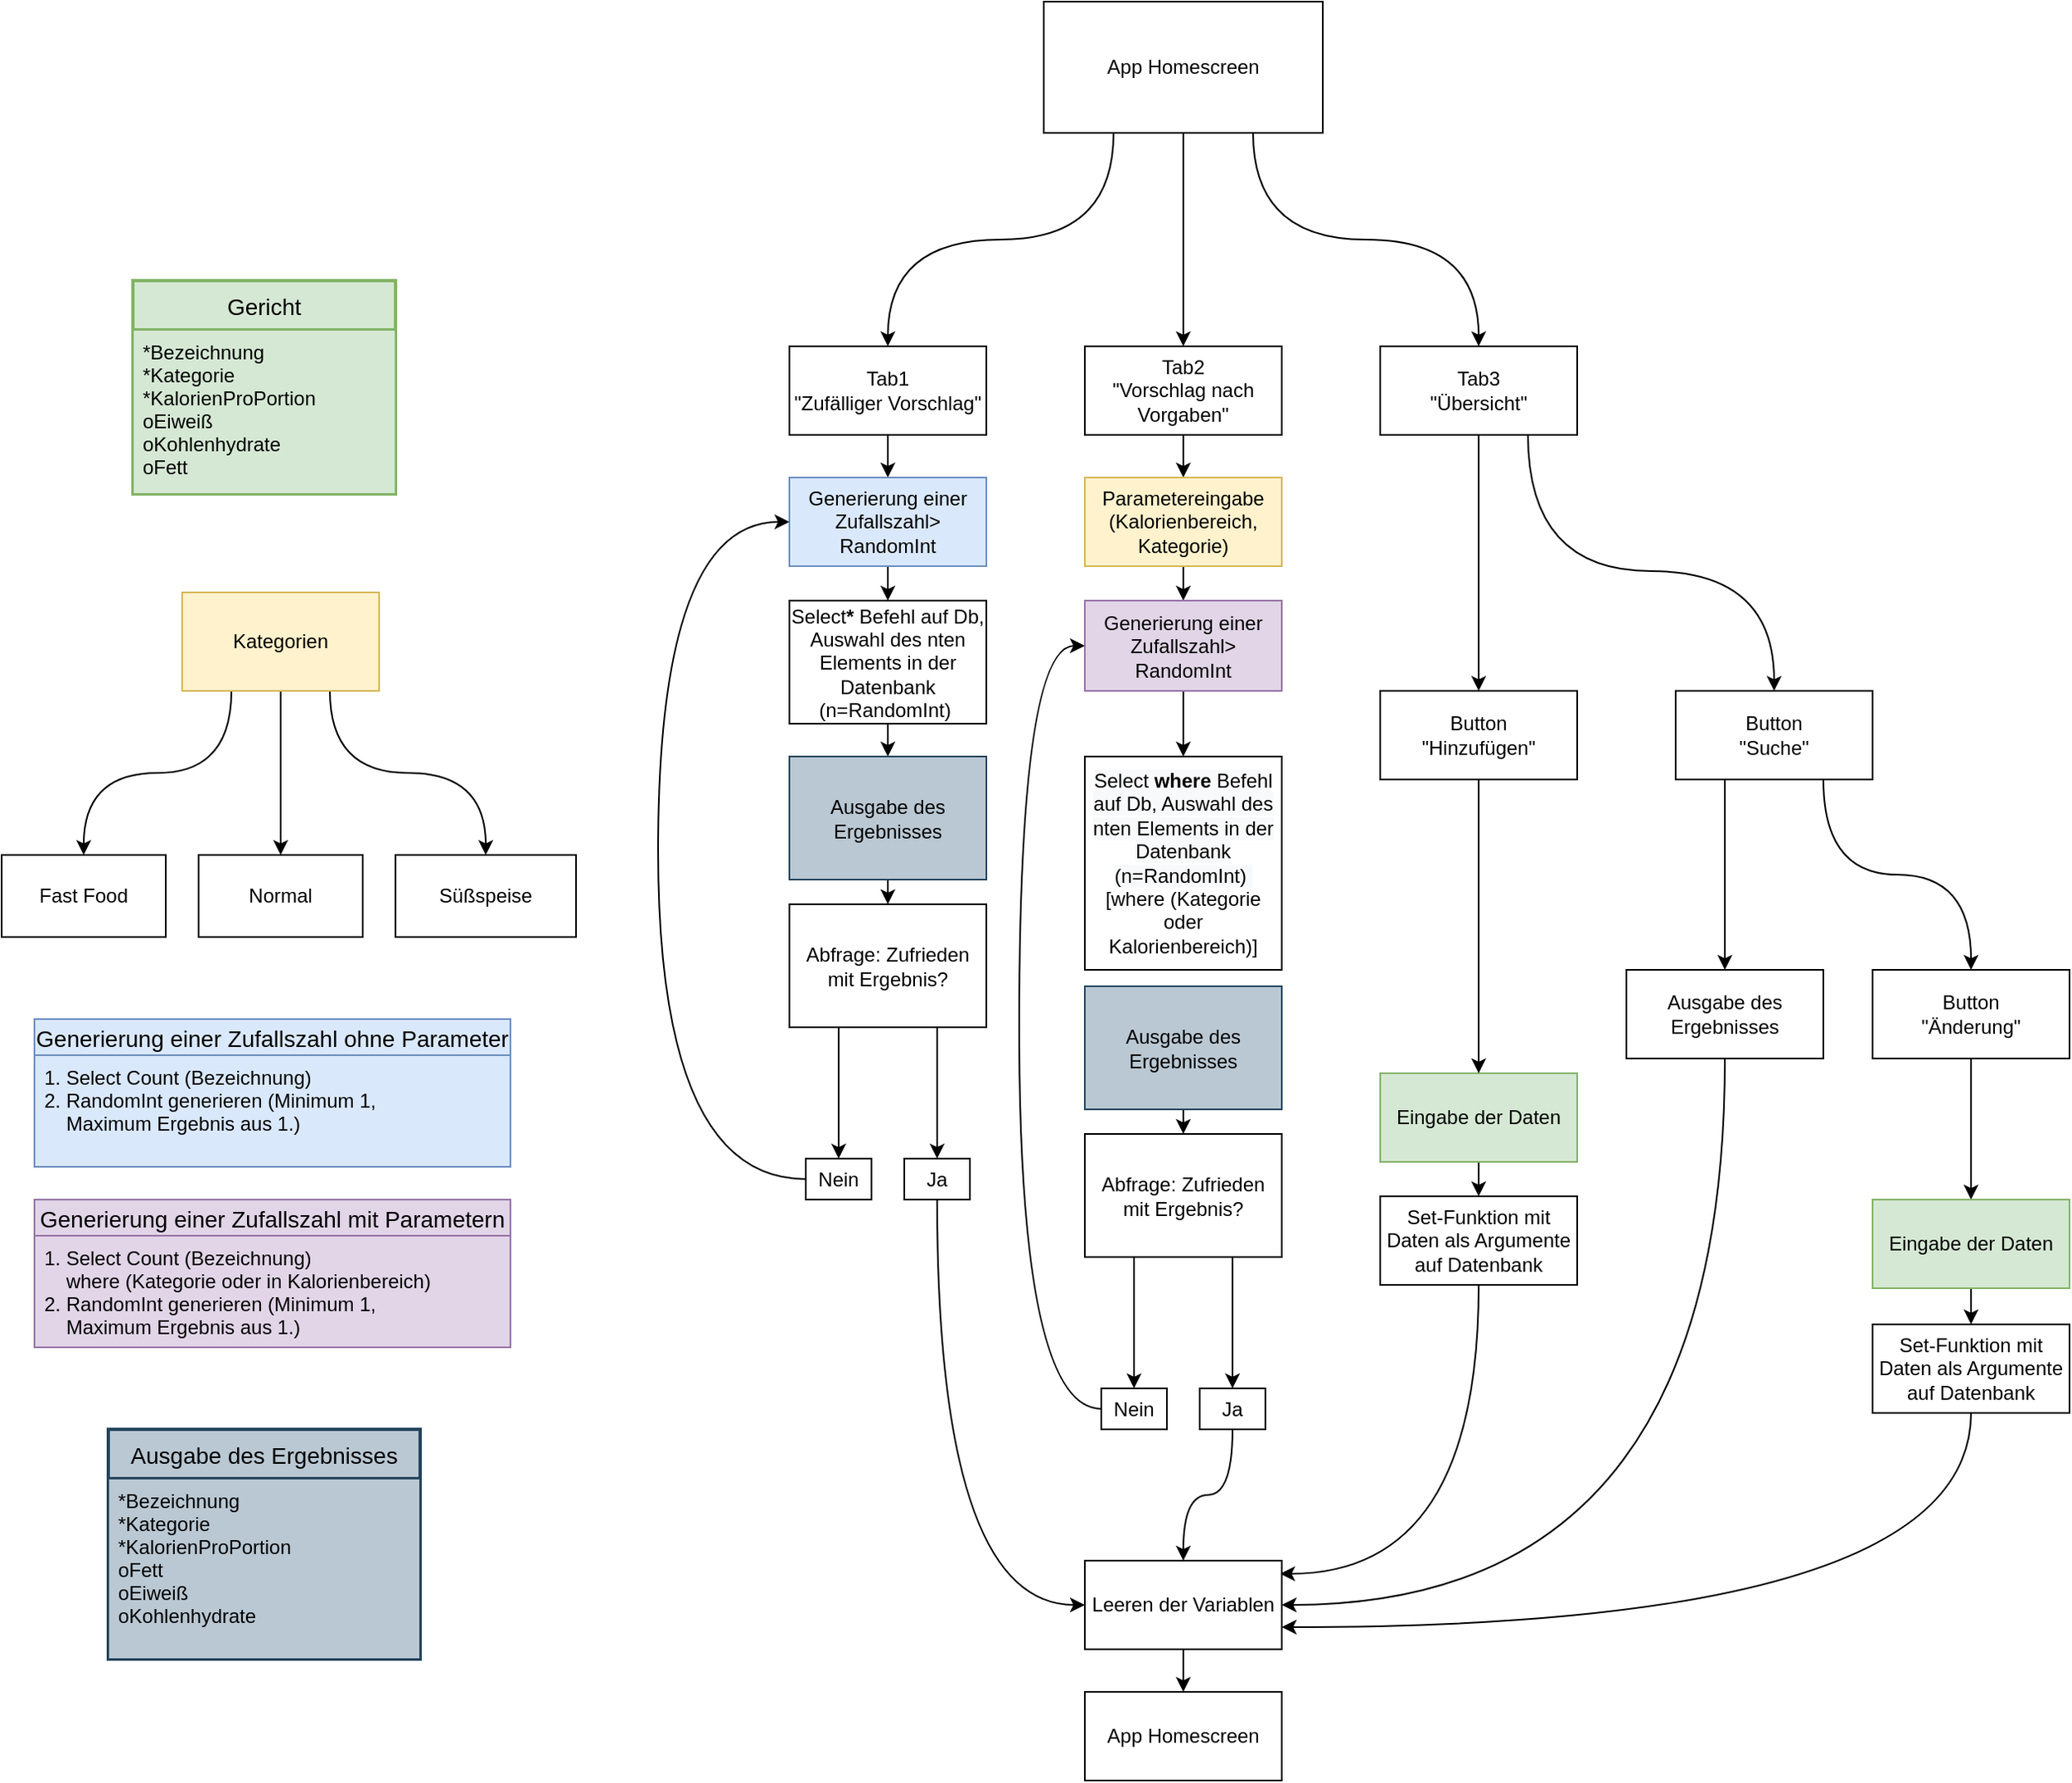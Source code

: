 <mxfile version="13.9.9" type="device"><diagram name="Page-1" id="52a04d89-c75d-2922-d76d-85b35f80e030"><mxGraphModel dx="1422" dy="862" grid="1" gridSize="10" guides="1" tooltips="1" connect="1" arrows="1" fold="1" page="1" pageScale="1" pageWidth="1100" pageHeight="850" background="#ffffff" math="0" shadow="0"><root><mxCell id="0"/><mxCell id="1" parent="0"/><mxCell id="-VUUa_mlKOh9kzN3Apbc-23" value="" style="edgeStyle=orthogonalEdgeStyle;rounded=0;orthogonalLoop=1;jettySize=auto;html=1;" parent="1" source="-VUUa_mlKOh9kzN3Apbc-12" edge="1"><mxGeometry relative="1" as="geometry"><mxPoint x="840" y="270" as="targetPoint"/></mxGeometry></mxCell><mxCell id="-VUUa_mlKOh9kzN3Apbc-12" value="App Homescreen" style="whiteSpace=wrap;html=1;" parent="1" vertex="1"><mxGeometry x="755" y="60" width="170" height="80" as="geometry"/></mxCell><mxCell id="-VUUa_mlKOh9kzN3Apbc-29" value="" style="edgeStyle=orthogonalEdgeStyle;orthogonalLoop=1;jettySize=auto;html=1;curved=1;" parent="1" source="-VUUa_mlKOh9kzN3Apbc-13" target="-VUUa_mlKOh9kzN3Apbc-28" edge="1"><mxGeometry relative="1" as="geometry"/></mxCell><mxCell id="-VUUa_mlKOh9kzN3Apbc-13" value="Tab1&lt;br&gt;&quot;Zufälliger Vorschlag&quot;" style="whiteSpace=wrap;html=1;" parent="1" vertex="1"><mxGeometry x="600" y="270" width="120" height="54" as="geometry"/></mxCell><mxCell id="-VUUa_mlKOh9kzN3Apbc-32" value="" style="edgeStyle=orthogonalEdgeStyle;curved=1;orthogonalLoop=1;jettySize=auto;html=1;" parent="1" source="-VUUa_mlKOh9kzN3Apbc-28" target="-VUUa_mlKOh9kzN3Apbc-31" edge="1"><mxGeometry relative="1" as="geometry"/></mxCell><mxCell id="-VUUa_mlKOh9kzN3Apbc-28" value="Generierung einer Zufallszahl&amp;gt; RandomInt" style="whiteSpace=wrap;html=1;fillColor=#dae8fc;strokeColor=#6c8ebf;" parent="1" vertex="1"><mxGeometry x="600" y="350" width="120" height="54" as="geometry"/></mxCell><mxCell id="-VUUa_mlKOh9kzN3Apbc-46" value="" style="edgeStyle=orthogonalEdgeStyle;curved=1;orthogonalLoop=1;jettySize=auto;html=1;" parent="1" source="-VUUa_mlKOh9kzN3Apbc-31" target="-VUUa_mlKOh9kzN3Apbc-45" edge="1"><mxGeometry relative="1" as="geometry"/></mxCell><mxCell id="-VUUa_mlKOh9kzN3Apbc-31" value="Select&lt;b&gt;*&lt;/b&gt; Befehl auf Db, Auswahl des nten Elements in der Datenbank (n=RandomInt)&amp;nbsp;" style="whiteSpace=wrap;html=1;" parent="1" vertex="1"><mxGeometry x="600" y="425" width="120" height="75" as="geometry"/></mxCell><mxCell id="-VUUa_mlKOh9kzN3Apbc-48" value="" style="edgeStyle=orthogonalEdgeStyle;curved=1;orthogonalLoop=1;jettySize=auto;html=1;" parent="1" source="-VUUa_mlKOh9kzN3Apbc-45" target="-VUUa_mlKOh9kzN3Apbc-47" edge="1"><mxGeometry relative="1" as="geometry"/></mxCell><mxCell id="-VUUa_mlKOh9kzN3Apbc-45" value="Ausgabe des Ergebnisses" style="whiteSpace=wrap;html=1;fillColor=#bac8d3;strokeColor=#23445d;" parent="1" vertex="1"><mxGeometry x="600" y="520" width="120" height="75" as="geometry"/></mxCell><mxCell id="-VUUa_mlKOh9kzN3Apbc-50" value="" style="edgeStyle=orthogonalEdgeStyle;curved=1;orthogonalLoop=1;jettySize=auto;html=1;exitX=0.25;exitY=1;exitDx=0;exitDy=0;" parent="1" source="-VUUa_mlKOh9kzN3Apbc-47" target="-VUUa_mlKOh9kzN3Apbc-49" edge="1"><mxGeometry relative="1" as="geometry"/></mxCell><mxCell id="-VUUa_mlKOh9kzN3Apbc-53" value="" style="edgeStyle=orthogonalEdgeStyle;curved=1;orthogonalLoop=1;jettySize=auto;html=1;exitX=0.75;exitY=1;exitDx=0;exitDy=0;" parent="1" source="-VUUa_mlKOh9kzN3Apbc-47" target="-VUUa_mlKOh9kzN3Apbc-52" edge="1"><mxGeometry relative="1" as="geometry"/></mxCell><mxCell id="-VUUa_mlKOh9kzN3Apbc-47" value="Abfrage: Zufrieden mit Ergebnis?" style="whiteSpace=wrap;html=1;" parent="1" vertex="1"><mxGeometry x="600" y="610" width="120" height="75" as="geometry"/></mxCell><mxCell id="-VUUa_mlKOh9kzN3Apbc-55" value="" style="edgeStyle=orthogonalEdgeStyle;curved=1;orthogonalLoop=1;jettySize=auto;html=1;entryX=0;entryY=0.5;entryDx=0;entryDy=0;exitX=0.5;exitY=1;exitDx=0;exitDy=0;" parent="1" source="-VUUa_mlKOh9kzN3Apbc-52" target="-VUUa_mlKOh9kzN3Apbc-43" edge="1"><mxGeometry relative="1" as="geometry"><mxPoint x="740" y="880" as="targetPoint"/><Array as="points"><mxPoint x="690" y="1037"/></Array></mxGeometry></mxCell><mxCell id="-VUUa_mlKOh9kzN3Apbc-52" value="Ja" style="whiteSpace=wrap;html=1;" parent="1" vertex="1"><mxGeometry x="670" y="765" width="40" height="25" as="geometry"/></mxCell><mxCell id="-VUUa_mlKOh9kzN3Apbc-57" value="" style="edgeStyle=orthogonalEdgeStyle;curved=1;orthogonalLoop=1;jettySize=auto;html=1;entryX=0;entryY=0.5;entryDx=0;entryDy=0;" parent="1" source="-VUUa_mlKOh9kzN3Apbc-49" target="-VUUa_mlKOh9kzN3Apbc-28" edge="1"><mxGeometry relative="1" as="geometry"><mxPoint x="560" y="777.5" as="targetPoint"/><Array as="points"><mxPoint x="520" y="778"/><mxPoint x="520" y="377"/></Array></mxGeometry></mxCell><mxCell id="-VUUa_mlKOh9kzN3Apbc-49" value="Nein" style="whiteSpace=wrap;html=1;" parent="1" vertex="1"><mxGeometry x="610" y="765" width="40" height="25" as="geometry"/></mxCell><mxCell id="-VUUa_mlKOh9kzN3Apbc-14" value="" style="html=1;orthogonal=1;entryX=0.5;entryY=0;entryDx=0;entryDy=0;edgeStyle=orthogonalEdgeStyle;exitX=0.25;exitY=1;exitDx=0;exitDy=0;curved=1;" parent="1" source="-VUUa_mlKOh9kzN3Apbc-12" target="-VUUa_mlKOh9kzN3Apbc-13" edge="1"><mxGeometry relative="1" as="geometry"/></mxCell><mxCell id="-VUUa_mlKOh9kzN3Apbc-27" value="" style="edgeStyle=orthogonalEdgeStyle;rounded=0;orthogonalLoop=1;jettySize=auto;html=1;" parent="1" source="-VUUa_mlKOh9kzN3Apbc-24" target="-VUUa_mlKOh9kzN3Apbc-26" edge="1"><mxGeometry relative="1" as="geometry"/></mxCell><mxCell id="-VUUa_mlKOh9kzN3Apbc-24" value="Tab2&lt;br&gt;&quot;Vorschlag nach Vorgaben&quot;" style="whiteSpace=wrap;html=1;" parent="1" vertex="1"><mxGeometry x="780" y="270" width="120" height="54" as="geometry"/></mxCell><mxCell id="-VUUa_mlKOh9kzN3Apbc-35" value="" style="edgeStyle=orthogonalEdgeStyle;curved=1;orthogonalLoop=1;jettySize=auto;html=1;entryX=0.5;entryY=0;entryDx=0;entryDy=0;entryPerimeter=0;" parent="1" source="-VUUa_mlKOh9kzN3Apbc-26" target="-VUUa_mlKOh9kzN3Apbc-36" edge="1"><mxGeometry relative="1" as="geometry"><mxPoint x="840.029" y="425" as="targetPoint"/></mxGeometry></mxCell><mxCell id="-VUUa_mlKOh9kzN3Apbc-26" value="Parametereingabe&lt;br&gt;(Kalorienbereich, Kategorie)" style="whiteSpace=wrap;html=1;fillColor=#fff2cc;strokeColor=#d6b656;" parent="1" vertex="1"><mxGeometry x="780" y="350" width="120" height="54" as="geometry"/></mxCell><mxCell id="-VUUa_mlKOh9kzN3Apbc-40" value="" style="edgeStyle=orthogonalEdgeStyle;curved=1;orthogonalLoop=1;jettySize=auto;html=1;entryX=0.5;entryY=0;entryDx=0;entryDy=0;" parent="1" source="-VUUa_mlKOh9kzN3Apbc-25" target="grut1I9HQba7OXeruelx-3" edge="1"><mxGeometry relative="1" as="geometry"><mxPoint x="1020" y="460" as="targetPoint"/></mxGeometry></mxCell><mxCell id="grut1I9HQba7OXeruelx-2" value="" style="edgeStyle=orthogonalEdgeStyle;orthogonalLoop=1;jettySize=auto;html=1;exitX=0.75;exitY=1;exitDx=0;exitDy=0;curved=1;entryX=0.5;entryY=0;entryDx=0;entryDy=0;" parent="1" source="-VUUa_mlKOh9kzN3Apbc-25" target="grut1I9HQba7OXeruelx-1" edge="1"><mxGeometry relative="1" as="geometry"><mxPoint x="1050" y="324" as="sourcePoint"/><Array as="points"><mxPoint x="1050" y="407"/><mxPoint x="1200" y="407"/></Array></mxGeometry></mxCell><mxCell id="-VUUa_mlKOh9kzN3Apbc-25" value="Tab3&lt;br&gt;&quot;Übersicht&quot;" style="whiteSpace=wrap;html=1;" parent="1" vertex="1"><mxGeometry x="960" y="270" width="120" height="54" as="geometry"/></mxCell><mxCell id="grut1I9HQba7OXeruelx-7" value="" style="edgeStyle=orthogonalEdgeStyle;curved=1;orthogonalLoop=1;jettySize=auto;html=1;exitX=0.75;exitY=1;exitDx=0;exitDy=0;" parent="1" source="grut1I9HQba7OXeruelx-1" target="grut1I9HQba7OXeruelx-6" edge="1"><mxGeometry relative="1" as="geometry"/></mxCell><mxCell id="grut1I9HQba7OXeruelx-9" value="" style="edgeStyle=orthogonalEdgeStyle;curved=1;orthogonalLoop=1;jettySize=auto;html=1;exitX=0.25;exitY=1;exitDx=0;exitDy=0;" parent="1" source="grut1I9HQba7OXeruelx-1" target="grut1I9HQba7OXeruelx-8" edge="1"><mxGeometry relative="1" as="geometry"/></mxCell><mxCell id="grut1I9HQba7OXeruelx-1" value="Button&lt;br&gt;&quot;Suche&quot;" style="whiteSpace=wrap;html=1;" parent="1" vertex="1"><mxGeometry x="1140" y="480" width="120" height="54" as="geometry"/></mxCell><mxCell id="grut1I9HQba7OXeruelx-16" value="" style="edgeStyle=orthogonalEdgeStyle;curved=1;orthogonalLoop=1;jettySize=auto;html=1;entryX=1;entryY=0.5;entryDx=0;entryDy=0;exitX=0.5;exitY=1;exitDx=0;exitDy=0;" parent="1" source="grut1I9HQba7OXeruelx-8" target="-VUUa_mlKOh9kzN3Apbc-43" edge="1"><mxGeometry relative="1" as="geometry"><mxPoint x="1170" y="784" as="targetPoint"/><Array as="points"><mxPoint x="1170" y="1037"/></Array></mxGeometry></mxCell><mxCell id="grut1I9HQba7OXeruelx-8" value="Ausgabe des Ergebnisses" style="whiteSpace=wrap;html=1;" parent="1" vertex="1"><mxGeometry x="1110" y="650" width="120" height="54" as="geometry"/></mxCell><mxCell id="grut1I9HQba7OXeruelx-11" value="" style="edgeStyle=orthogonalEdgeStyle;curved=1;orthogonalLoop=1;jettySize=auto;html=1;" parent="1" source="grut1I9HQba7OXeruelx-6" target="grut1I9HQba7OXeruelx-12" edge="1"><mxGeometry relative="1" as="geometry"><mxPoint x="1320" y="784" as="targetPoint"/></mxGeometry></mxCell><mxCell id="grut1I9HQba7OXeruelx-6" value="Button&lt;br&gt;&quot;Änderung&quot;" style="whiteSpace=wrap;html=1;" parent="1" vertex="1"><mxGeometry x="1260" y="650" width="120" height="54" as="geometry"/></mxCell><mxCell id="-VUUa_mlKOh9kzN3Apbc-42" value="" style="edgeStyle=orthogonalEdgeStyle;curved=1;orthogonalLoop=1;jettySize=auto;html=1;" parent="1" source="-VUUa_mlKOh9kzN3Apbc-39" target="-VUUa_mlKOh9kzN3Apbc-41" edge="1"><mxGeometry relative="1" as="geometry"/></mxCell><mxCell id="-VUUa_mlKOh9kzN3Apbc-39" value="Eingabe der Daten" style="whiteSpace=wrap;html=1;fillColor=#d5e8d4;strokeColor=#82b366;" parent="1" vertex="1"><mxGeometry x="960" y="713" width="120" height="54" as="geometry"/></mxCell><mxCell id="-VUUa_mlKOh9kzN3Apbc-44" value="" style="edgeStyle=orthogonalEdgeStyle;curved=1;orthogonalLoop=1;jettySize=auto;html=1;exitX=0.5;exitY=1;exitDx=0;exitDy=0;entryX=0.992;entryY=0.148;entryDx=0;entryDy=0;entryPerimeter=0;" parent="1" source="-VUUa_mlKOh9kzN3Apbc-41" target="-VUUa_mlKOh9kzN3Apbc-43" edge="1"><mxGeometry relative="1" as="geometry"><Array as="points"><mxPoint x="1020" y="1018"/></Array></mxGeometry></mxCell><mxCell id="-VUUa_mlKOh9kzN3Apbc-41" value="Set-Funktion mit Daten als Argumente auf Datenbank" style="whiteSpace=wrap;html=1;" parent="1" vertex="1"><mxGeometry x="960" y="788" width="120" height="54" as="geometry"/></mxCell><mxCell id="-VUUa_mlKOh9kzN3Apbc-69" value="" style="edgeStyle=orthogonalEdgeStyle;curved=1;orthogonalLoop=1;jettySize=auto;html=1;" parent="1" source="-VUUa_mlKOh9kzN3Apbc-43" target="-VUUa_mlKOh9kzN3Apbc-68" edge="1"><mxGeometry relative="1" as="geometry"/></mxCell><mxCell id="-VUUa_mlKOh9kzN3Apbc-43" value="Leeren der Variablen" style="whiteSpace=wrap;html=1;" parent="1" vertex="1"><mxGeometry x="780" y="1010" width="120" height="54" as="geometry"/></mxCell><mxCell id="-VUUa_mlKOh9kzN3Apbc-68" value="App Homescreen" style="whiteSpace=wrap;html=1;" parent="1" vertex="1"><mxGeometry x="780" y="1090" width="120" height="54" as="geometry"/></mxCell><mxCell id="-VUUa_mlKOh9kzN3Apbc-16" value="" style="html=1;orthogonal=1;entryX=0.5;entryY=0;entryDx=0;entryDy=0;edgeStyle=orthogonalEdgeStyle;exitX=0.75;exitY=1;exitDx=0;exitDy=0;curved=1;" parent="1" source="-VUUa_mlKOh9kzN3Apbc-12" target="-VUUa_mlKOh9kzN3Apbc-25" edge="1"><mxGeometry relative="1" as="geometry"><mxPoint x="950" y="250" as="targetPoint"/></mxGeometry></mxCell><mxCell id="-VUUa_mlKOh9kzN3Apbc-38" value="" style="edgeStyle=orthogonalEdgeStyle;curved=1;orthogonalLoop=1;jettySize=auto;html=1;" parent="1" source="-VUUa_mlKOh9kzN3Apbc-36" target="-VUUa_mlKOh9kzN3Apbc-37" edge="1"><mxGeometry relative="1" as="geometry"/></mxCell><mxCell id="-VUUa_mlKOh9kzN3Apbc-36" value="Generierung einer Zufallszahl&amp;gt; RandomInt" style="whiteSpace=wrap;html=1;fillColor=#e1d5e7;strokeColor=#9673a6;" parent="1" vertex="1"><mxGeometry x="780" y="425" width="120" height="55" as="geometry"/></mxCell><mxCell id="-VUUa_mlKOh9kzN3Apbc-37" value="&lt;span style=&quot;font-family: &amp;#34;helvetica&amp;#34; ; font-size: 12px ; font-style: normal ; font-weight: 400 ; letter-spacing: normal ; text-align: center ; text-indent: 0px ; text-transform: none ; word-spacing: 0px ; background-color: rgb(248 , 249 , 250) ; float: none ; display: inline&quot;&gt;Select &lt;/span&gt;&lt;span style=&quot;font-family: &amp;#34;helvetica&amp;#34; ; font-size: 12px ; font-style: normal ; letter-spacing: normal ; text-align: center ; text-indent: 0px ; text-transform: none ; word-spacing: 0px ; background-color: rgb(248 , 249 , 250) ; float: none ; display: inline&quot;&gt;&lt;b&gt;where&lt;/b&gt;&lt;/span&gt;&lt;span style=&quot;font-family: &amp;#34;helvetica&amp;#34; ; font-size: 12px ; font-style: normal ; font-weight: 400 ; letter-spacing: normal ; text-align: center ; text-indent: 0px ; text-transform: none ; word-spacing: 0px ; background-color: rgb(248 , 249 , 250) ; float: none ; display: inline&quot;&gt; Befehl auf Db, Auswahl des nten Elements in der Datenbank (n=RandomInt)&amp;nbsp;&lt;br&gt;&lt;/span&gt;[where (Kategorie oder Kalorienbereich)]" style="whiteSpace=wrap;html=1;" parent="1" vertex="1"><mxGeometry x="780" y="520" width="120" height="130" as="geometry"/></mxCell><mxCell id="-VUUa_mlKOh9kzN3Apbc-58" value="" style="edgeStyle=orthogonalEdgeStyle;curved=1;orthogonalLoop=1;jettySize=auto;html=1;" parent="1" source="-VUUa_mlKOh9kzN3Apbc-59" target="-VUUa_mlKOh9kzN3Apbc-62" edge="1"><mxGeometry relative="1" as="geometry"/></mxCell><mxCell id="-VUUa_mlKOh9kzN3Apbc-59" value="Ausgabe des Ergebnisses" style="whiteSpace=wrap;html=1;fillColor=#bac8d3;strokeColor=#23445d;" parent="1" vertex="1"><mxGeometry x="780" y="660" width="120" height="75" as="geometry"/></mxCell><mxCell id="-VUUa_mlKOh9kzN3Apbc-60" value="" style="edgeStyle=orthogonalEdgeStyle;curved=1;orthogonalLoop=1;jettySize=auto;html=1;exitX=0.25;exitY=1;exitDx=0;exitDy=0;" parent="1" source="-VUUa_mlKOh9kzN3Apbc-62" target="-VUUa_mlKOh9kzN3Apbc-64" edge="1"><mxGeometry relative="1" as="geometry"/></mxCell><mxCell id="-VUUa_mlKOh9kzN3Apbc-61" value="" style="edgeStyle=orthogonalEdgeStyle;curved=1;orthogonalLoop=1;jettySize=auto;html=1;exitX=0.75;exitY=1;exitDx=0;exitDy=0;" parent="1" source="-VUUa_mlKOh9kzN3Apbc-62" target="-VUUa_mlKOh9kzN3Apbc-63" edge="1"><mxGeometry relative="1" as="geometry"/></mxCell><mxCell id="-VUUa_mlKOh9kzN3Apbc-62" value="Abfrage: Zufrieden mit Ergebnis?" style="whiteSpace=wrap;html=1;" parent="1" vertex="1"><mxGeometry x="780" y="750" width="120" height="75" as="geometry"/></mxCell><mxCell id="-VUUa_mlKOh9kzN3Apbc-65" value="" style="edgeStyle=orthogonalEdgeStyle;curved=1;orthogonalLoop=1;jettySize=auto;html=1;" parent="1" source="-VUUa_mlKOh9kzN3Apbc-63" target="-VUUa_mlKOh9kzN3Apbc-43" edge="1"><mxGeometry relative="1" as="geometry"/></mxCell><mxCell id="-VUUa_mlKOh9kzN3Apbc-63" value="Ja" style="whiteSpace=wrap;html=1;" parent="1" vertex="1"><mxGeometry x="850" y="905" width="40" height="25" as="geometry"/></mxCell><mxCell id="-VUUa_mlKOh9kzN3Apbc-67" value="" style="edgeStyle=orthogonalEdgeStyle;curved=1;orthogonalLoop=1;jettySize=auto;html=1;entryX=0;entryY=0.5;entryDx=0;entryDy=0;" parent="1" source="-VUUa_mlKOh9kzN3Apbc-64" target="-VUUa_mlKOh9kzN3Apbc-36" edge="1"><mxGeometry relative="1" as="geometry"><mxPoint x="700" y="917.5" as="targetPoint"/><Array as="points"><mxPoint x="740" y="918"/><mxPoint x="740" y="452"/></Array></mxGeometry></mxCell><mxCell id="-VUUa_mlKOh9kzN3Apbc-64" value="Nein" style="whiteSpace=wrap;html=1;" parent="1" vertex="1"><mxGeometry x="790" y="905" width="40" height="25" as="geometry"/></mxCell><mxCell id="-VUUa_mlKOh9kzN3Apbc-70" value="Gericht" style="swimlane;childLayout=stackLayout;horizontal=1;startSize=30;horizontalStack=0;rounded=0;fontSize=14;fontStyle=0;strokeWidth=2;resizeParent=0;resizeLast=1;shadow=0;dashed=0;align=center;fillColor=#d5e8d4;strokeColor=#82b366;" parent="1" vertex="1"><mxGeometry x="200" y="230" width="160" height="130" as="geometry"/></mxCell><mxCell id="-VUUa_mlKOh9kzN3Apbc-71" value="*Bezeichnung&#10;*Kategorie&#10;*KalorienProPortion&#10;oEiweiß&#10;oKohlenhydrate&#10;oFett" style="align=left;strokeColor=#82b366;fillColor=#d5e8d4;spacingLeft=4;fontSize=12;verticalAlign=top;resizable=0;rotatable=0;part=1;" parent="-VUUa_mlKOh9kzN3Apbc-70" vertex="1"><mxGeometry y="30" width="160" height="100" as="geometry"/></mxCell><mxCell id="-VUUa_mlKOh9kzN3Apbc-76" value="" style="edgeStyle=orthogonalEdgeStyle;curved=1;orthogonalLoop=1;jettySize=auto;html=1;exitX=0.25;exitY=1;exitDx=0;exitDy=0;" parent="1" source="-VUUa_mlKOh9kzN3Apbc-74" target="-VUUa_mlKOh9kzN3Apbc-75" edge="1"><mxGeometry relative="1" as="geometry"/></mxCell><mxCell id="-VUUa_mlKOh9kzN3Apbc-78" value="" style="edgeStyle=orthogonalEdgeStyle;curved=1;orthogonalLoop=1;jettySize=auto;html=1;exitX=0.75;exitY=1;exitDx=0;exitDy=0;" parent="1" source="-VUUa_mlKOh9kzN3Apbc-74" target="-VUUa_mlKOh9kzN3Apbc-77" edge="1"><mxGeometry relative="1" as="geometry"/></mxCell><mxCell id="-VUUa_mlKOh9kzN3Apbc-80" value="" style="edgeStyle=orthogonalEdgeStyle;curved=1;orthogonalLoop=1;jettySize=auto;html=1;" parent="1" source="-VUUa_mlKOh9kzN3Apbc-74" target="-VUUa_mlKOh9kzN3Apbc-79" edge="1"><mxGeometry relative="1" as="geometry"/></mxCell><mxCell id="-VUUa_mlKOh9kzN3Apbc-74" value="Kategorien" style="rounded=0;whiteSpace=wrap;html=1;fillColor=#fff2cc;strokeColor=#d6b656;" parent="1" vertex="1"><mxGeometry x="230" y="420" width="120" height="60" as="geometry"/></mxCell><mxCell id="-VUUa_mlKOh9kzN3Apbc-79" value="Normal" style="rounded=0;whiteSpace=wrap;html=1;" parent="1" vertex="1"><mxGeometry x="240" y="580" width="100" height="50" as="geometry"/></mxCell><mxCell id="-VUUa_mlKOh9kzN3Apbc-77" value="Süßspeise" style="rounded=0;whiteSpace=wrap;html=1;" parent="1" vertex="1"><mxGeometry x="360" y="580" width="110" height="50" as="geometry"/></mxCell><mxCell id="-VUUa_mlKOh9kzN3Apbc-75" value="Fast Food" style="rounded=0;whiteSpace=wrap;html=1;" parent="1" vertex="1"><mxGeometry x="120" y="580" width="100" height="50" as="geometry"/></mxCell><mxCell id="-VUUa_mlKOh9kzN3Apbc-86" value="Generierung einer Zufallszahl ohne Parameter" style="swimlane;fontStyle=0;childLayout=stackLayout;horizontal=1;startSize=22;horizontalStack=0;resizeParent=1;resizeParentMax=0;resizeLast=0;collapsible=1;marginBottom=0;align=center;fontSize=14;rounded=0;fillColor=#dae8fc;strokeColor=#6c8ebf;" parent="1" vertex="1"><mxGeometry x="140" y="680" width="290" height="90" as="geometry"/></mxCell><mxCell id="-VUUa_mlKOh9kzN3Apbc-87" value="1. Select Count (Bezeichnung)&#10;2. RandomInt generieren (Minimum 1, &#10;    Maximum Ergebnis aus 1.)&#10;" style="text;strokeColor=#6c8ebf;fillColor=#dae8fc;spacingLeft=4;spacingRight=4;overflow=hidden;rotatable=0;points=[[0,0.5],[1,0.5]];portConstraint=eastwest;fontSize=12;" parent="-VUUa_mlKOh9kzN3Apbc-86" vertex="1"><mxGeometry y="22" width="290" height="68" as="geometry"/></mxCell><mxCell id="-VUUa_mlKOh9kzN3Apbc-90" value="Generierung einer Zufallszahl mit Parametern" style="swimlane;fontStyle=0;childLayout=stackLayout;horizontal=1;startSize=22;horizontalStack=0;resizeParent=1;resizeParentMax=0;resizeLast=0;collapsible=1;marginBottom=0;align=center;fontSize=14;rounded=0;fillColor=#e1d5e7;strokeColor=#9673a6;" parent="1" vertex="1"><mxGeometry x="140" y="790" width="290" height="90" as="geometry"/></mxCell><mxCell id="-VUUa_mlKOh9kzN3Apbc-91" value="1. Select Count (Bezeichnung) &#10;    where (Kategorie oder in Kalorienbereich)&#10;2. RandomInt generieren (Minimum 1, &#10;    Maximum Ergebnis aus 1.)&#10;" style="text;strokeColor=#9673a6;fillColor=#e1d5e7;spacingLeft=4;spacingRight=4;overflow=hidden;rotatable=0;points=[[0,0.5],[1,0.5]];portConstraint=eastwest;fontSize=12;" parent="-VUUa_mlKOh9kzN3Apbc-90" vertex="1"><mxGeometry y="22" width="290" height="68" as="geometry"/></mxCell><mxCell id="-VUUa_mlKOh9kzN3Apbc-93" value="Ausgabe des Ergebnisses" style="swimlane;childLayout=stackLayout;horizontal=1;startSize=30;horizontalStack=0;rounded=0;fontSize=14;fontStyle=0;strokeWidth=2;resizeParent=0;resizeLast=1;shadow=0;dashed=0;align=center;fillColor=#bac8d3;strokeColor=#23445d;" parent="1" vertex="1"><mxGeometry x="185" y="930" width="190" height="140" as="geometry"/></mxCell><mxCell id="-VUUa_mlKOh9kzN3Apbc-94" value="*Bezeichnung&#10;*Kategorie&#10;*KalorienProPortion&#10;oFett&#10;oEiweiß&#10;oKohlenhydrate" style="align=left;strokeColor=#23445d;fillColor=#bac8d3;spacingLeft=4;fontSize=12;verticalAlign=top;resizable=0;rotatable=0;part=1;" parent="-VUUa_mlKOh9kzN3Apbc-93" vertex="1"><mxGeometry y="30" width="190" height="110" as="geometry"/></mxCell><mxCell id="grut1I9HQba7OXeruelx-5" value="" style="edgeStyle=orthogonalEdgeStyle;curved=1;orthogonalLoop=1;jettySize=auto;html=1;entryX=0.5;entryY=0;entryDx=0;entryDy=0;" parent="1" source="grut1I9HQba7OXeruelx-3" target="-VUUa_mlKOh9kzN3Apbc-39" edge="1"><mxGeometry relative="1" as="geometry"><mxPoint x="1020" y="614" as="targetPoint"/></mxGeometry></mxCell><mxCell id="grut1I9HQba7OXeruelx-3" value="Button&lt;br&gt;&quot;Hinzufügen&quot;" style="whiteSpace=wrap;html=1;" parent="1" vertex="1"><mxGeometry x="960" y="480" width="120" height="54" as="geometry"/></mxCell><mxCell id="grut1I9HQba7OXeruelx-14" value="" style="edgeStyle=orthogonalEdgeStyle;curved=1;orthogonalLoop=1;jettySize=auto;html=1;" parent="1" source="grut1I9HQba7OXeruelx-12" target="grut1I9HQba7OXeruelx-13" edge="1"><mxGeometry relative="1" as="geometry"/></mxCell><mxCell id="grut1I9HQba7OXeruelx-12" value="Eingabe der Daten" style="whiteSpace=wrap;html=1;fillColor=#d5e8d4;strokeColor=#82b366;" parent="1" vertex="1"><mxGeometry x="1260" y="790" width="120" height="54" as="geometry"/></mxCell><mxCell id="grut1I9HQba7OXeruelx-18" value="" style="edgeStyle=orthogonalEdgeStyle;curved=1;orthogonalLoop=1;jettySize=auto;html=1;entryX=1;entryY=0.75;entryDx=0;entryDy=0;" parent="1" source="grut1I9HQba7OXeruelx-13" target="-VUUa_mlKOh9kzN3Apbc-43" edge="1"><mxGeometry relative="1" as="geometry"><mxPoint x="980" y="1070" as="targetPoint"/><Array as="points"><mxPoint x="1320" y="1050"/></Array></mxGeometry></mxCell><mxCell id="grut1I9HQba7OXeruelx-13" value="Set-Funktion mit Daten als Argumente auf Datenbank" style="whiteSpace=wrap;html=1;" parent="1" vertex="1"><mxGeometry x="1260" y="866" width="120" height="54" as="geometry"/></mxCell></root></mxGraphModel></diagram></mxfile>